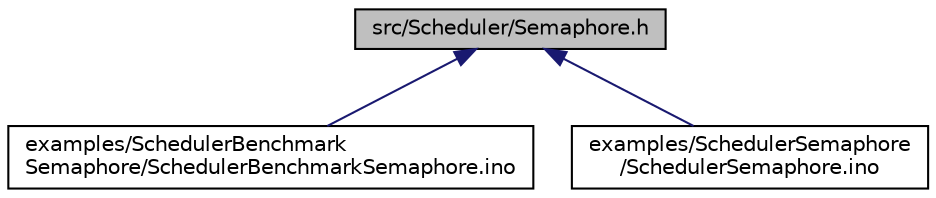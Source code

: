 digraph "src/Scheduler/Semaphore.h"
{
  edge [fontname="Helvetica",fontsize="10",labelfontname="Helvetica",labelfontsize="10"];
  node [fontname="Helvetica",fontsize="10",shape=record];
  Node1 [label="src/Scheduler/Semaphore.h",height=0.2,width=0.4,color="black", fillcolor="grey75", style="filled", fontcolor="black"];
  Node1 -> Node2 [dir="back",color="midnightblue",fontsize="10",style="solid",fontname="Helvetica"];
  Node2 [label="examples/SchedulerBenchmark\lSemaphore/SchedulerBenchmarkSemaphore.ino",height=0.2,width=0.4,color="black", fillcolor="white", style="filled",URL="$d5/d91/SchedulerBenchmarkSemaphore_8ino.html"];
  Node1 -> Node3 [dir="back",color="midnightblue",fontsize="10",style="solid",fontname="Helvetica"];
  Node3 [label="examples/SchedulerSemaphore\l/SchedulerSemaphore.ino",height=0.2,width=0.4,color="black", fillcolor="white", style="filled",URL="$d1/d4d/SchedulerSemaphore_8ino.html"];
}
